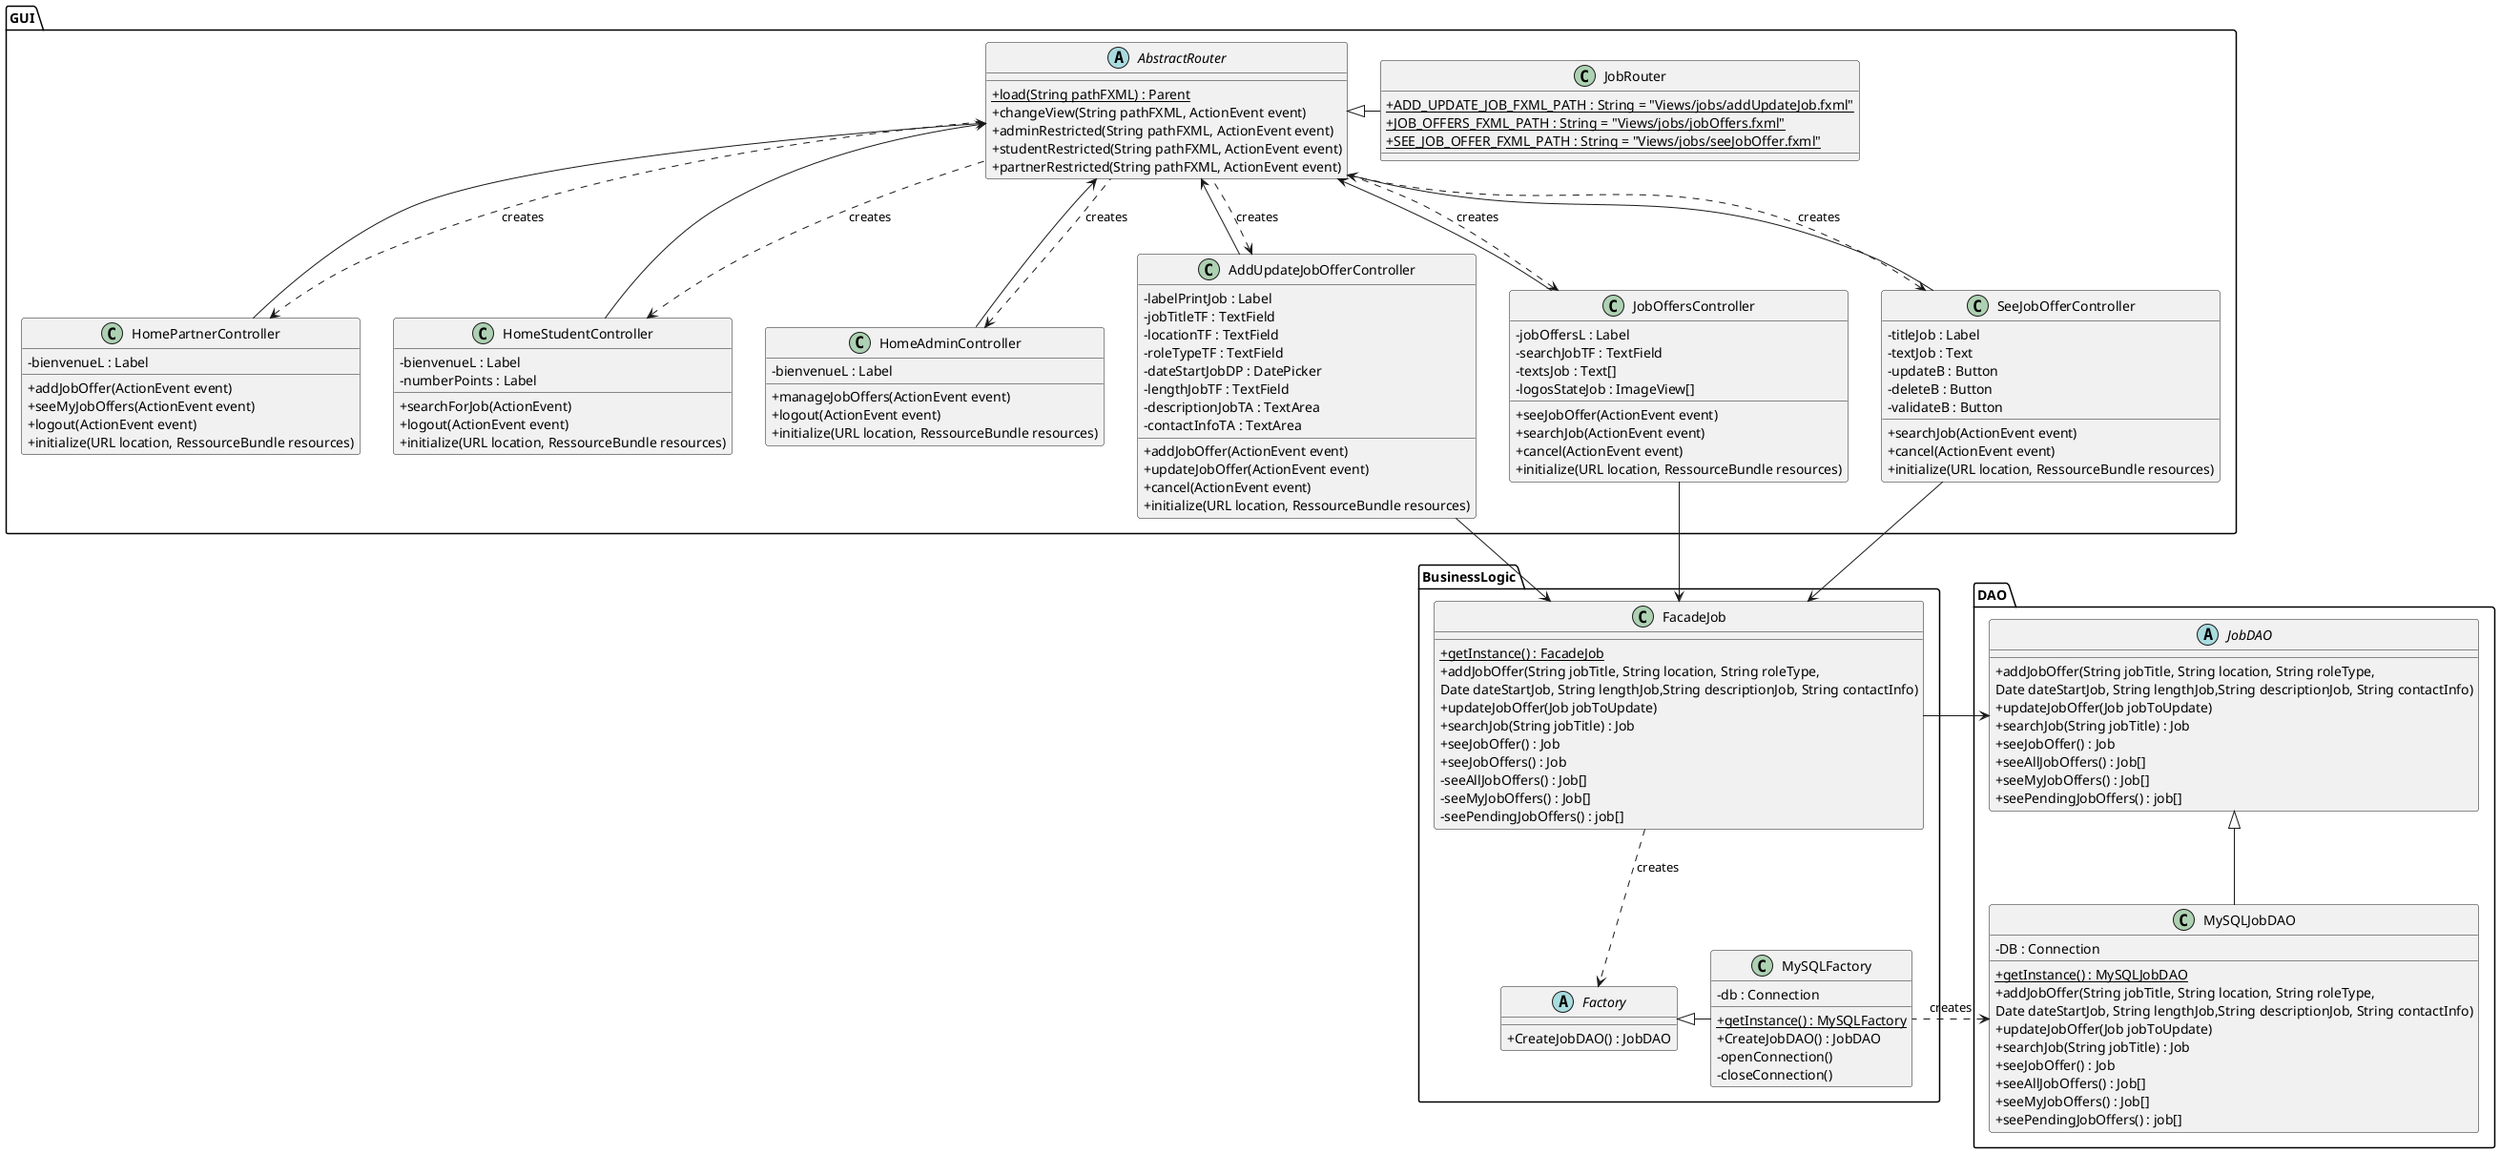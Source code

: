 @startuml
skinparam classAttributeIconSize 0

package GUI{

    abstract class AbstractRouter{
        + {static} load(String pathFXML) : Parent
        + changeView(String pathFXML, ActionEvent event)
        + adminRestricted(String pathFXML, ActionEvent event)
        + studentRestricted(String pathFXML, ActionEvent event)
        + partnerRestricted(String pathFXML, ActionEvent event)
    }

    class JobRouter{
        + {static} ADD_UPDATE_JOB_FXML_PATH : String = "Views/jobs/addUpdateJob.fxml"
        + {static} JOB_OFFERS_FXML_PATH : String = "Views/jobs/jobOffers.fxml"
        + {static} SEE_JOB_OFFER_FXML_PATH : String = "Views/jobs/seeJobOffer.fxml"
    }

    class HomePartnerController{
        - bienvenueL : Label
        + addJobOffer(ActionEvent event)
        + seeMyJobOffers(ActionEvent event)
        + logout(ActionEvent event)
        + initialize(URL location, RessourceBundle resources)
    }

    class HomeStudentController{
        - bienvenueL : Label
        - numberPoints : Label
        + searchForJob(ActionEvent)
        + logout(ActionEvent event)
        + initialize(URL location, RessourceBundle resources)
    }

    class HomeAdminController{
        - bienvenueL : Label
        + manageJobOffers(ActionEvent event)
        + logout(ActionEvent event)
        + initialize(URL location, RessourceBundle resources)
    }

    class AddUpdateJobOfferController{
        - labelPrintJob : Label
        - jobTitleTF : TextField
        - locationTF : TextField
        - roleTypeTF : TextField
        - dateStartJobDP : DatePicker
        - lengthJobTF : TextField
        - descriptionJobTA : TextArea
        - contactInfoTA : TextArea
        + addJobOffer(ActionEvent event)
        + updateJobOffer(ActionEvent event)
        + cancel(ActionEvent event)
        + initialize(URL location, RessourceBundle resources)
    }

    class JobOffersController{
        - jobOffersL : Label
        - searchJobTF : TextField
        - textsJob : Text[]
        - logosStateJob : ImageView[]
        + seeJobOffer(ActionEvent event)
        + searchJob(ActionEvent event)
        + cancel(ActionEvent event)
        + initialize(URL location, RessourceBundle resources)
    }

    class SeeJobOfferController{
        - titleJob : Label
        - textJob : Text
        - updateB : Button
        - deleteB : Button
        - validateB : Button
        + searchJob(ActionEvent event)
        + cancel(ActionEvent event)
        + initialize(URL location, RessourceBundle resources)
    }

        AbstractRouter <|-right- JobRouter

        AbstractRouter <-- HomePartnerController
        AbstractRouter <-- HomeStudentController
        AbstractRouter <-- HomeAdminController
        AbstractRouter <-- AddUpdateJobOfferController
        AbstractRouter <-- JobOffersController
        AbstractRouter <-- SeeJobOfferController

        HomePartnerController <.. AbstractRouter : creates
        HomeStudentController <.. AbstractRouter : creates
        HomeAdminController <.. AbstractRouter : creates
        AddUpdateJobOfferController <.. AbstractRouter : creates
        JobOffersController <.. AbstractRouter : creates
        SeeJobOfferController <.. AbstractRouter : creates
}

package BusinessLogic{

    class FacadeJob{
        + {static} getInstance() : FacadeJob
        + addJobOffer(String jobTitle, String location, String roleType,
         Date dateStartJob, String lengthJob,String descriptionJob, String contactInfo)
        + updateJobOffer(Job jobToUpdate)
        + searchJob(String jobTitle) : Job
        + seeJobOffer() : Job
        + seeJobOffers() : Job
        - seeAllJobOffers() : Job[]
        - seeMyJobOffers() : Job[]
        - seePendingJobOffers() : job[]
    }

    abstract class Factory{
        + CreateJobDAO() : JobDAO
    }

    class MySQLFactory{
        - db : Connection
        + {static} getInstance() : MySQLFactory
        + CreateJobDAO() : JobDAO
        - openConnection()
        - closeConnection()
    }


    AddUpdateJobOfferController --> FacadeJob
    JobOffersController --> FacadeJob
    SeeJobOfferController --> FacadeJob

    FacadeJob ..> Factory  : creates
    MySQLFactory -left-|> Factory
}

package DAO{

    abstract class JobDAO{
+ addJobOffer(String jobTitle, String location, String roleType,
         Date dateStartJob, String lengthJob,String descriptionJob, String contactInfo)
        + updateJobOffer(Job jobToUpdate)
        + searchJob(String jobTitle) : Job
        + seeJobOffer() : Job
        + seeAllJobOffers() : Job[]
        + seeMyJobOffers() : Job[]
        + seePendingJobOffers() : job[]
    }

    class MySQLJobDAO{
        - DB : Connection
        + {static} getInstance() : MySQLJobDAO
        + addJobOffer(String jobTitle, String location, String roleType,
         Date dateStartJob, String lengthJob,String descriptionJob, String contactInfo)
        + updateJobOffer(Job jobToUpdate)
        + searchJob(String jobTitle) : Job
        + seeJobOffer() : Job
        + seeAllJobOffers() : Job[]
        + seeMyJobOffers() : Job[]
        + seePendingJobOffers() : job[]
    }

    MySQLJobDAO -up-|> JobDAO
    JobDAO <-right- FacadeJob

    MySQLJobDAO <.right. MySQLFactory : creates
}

@enduml